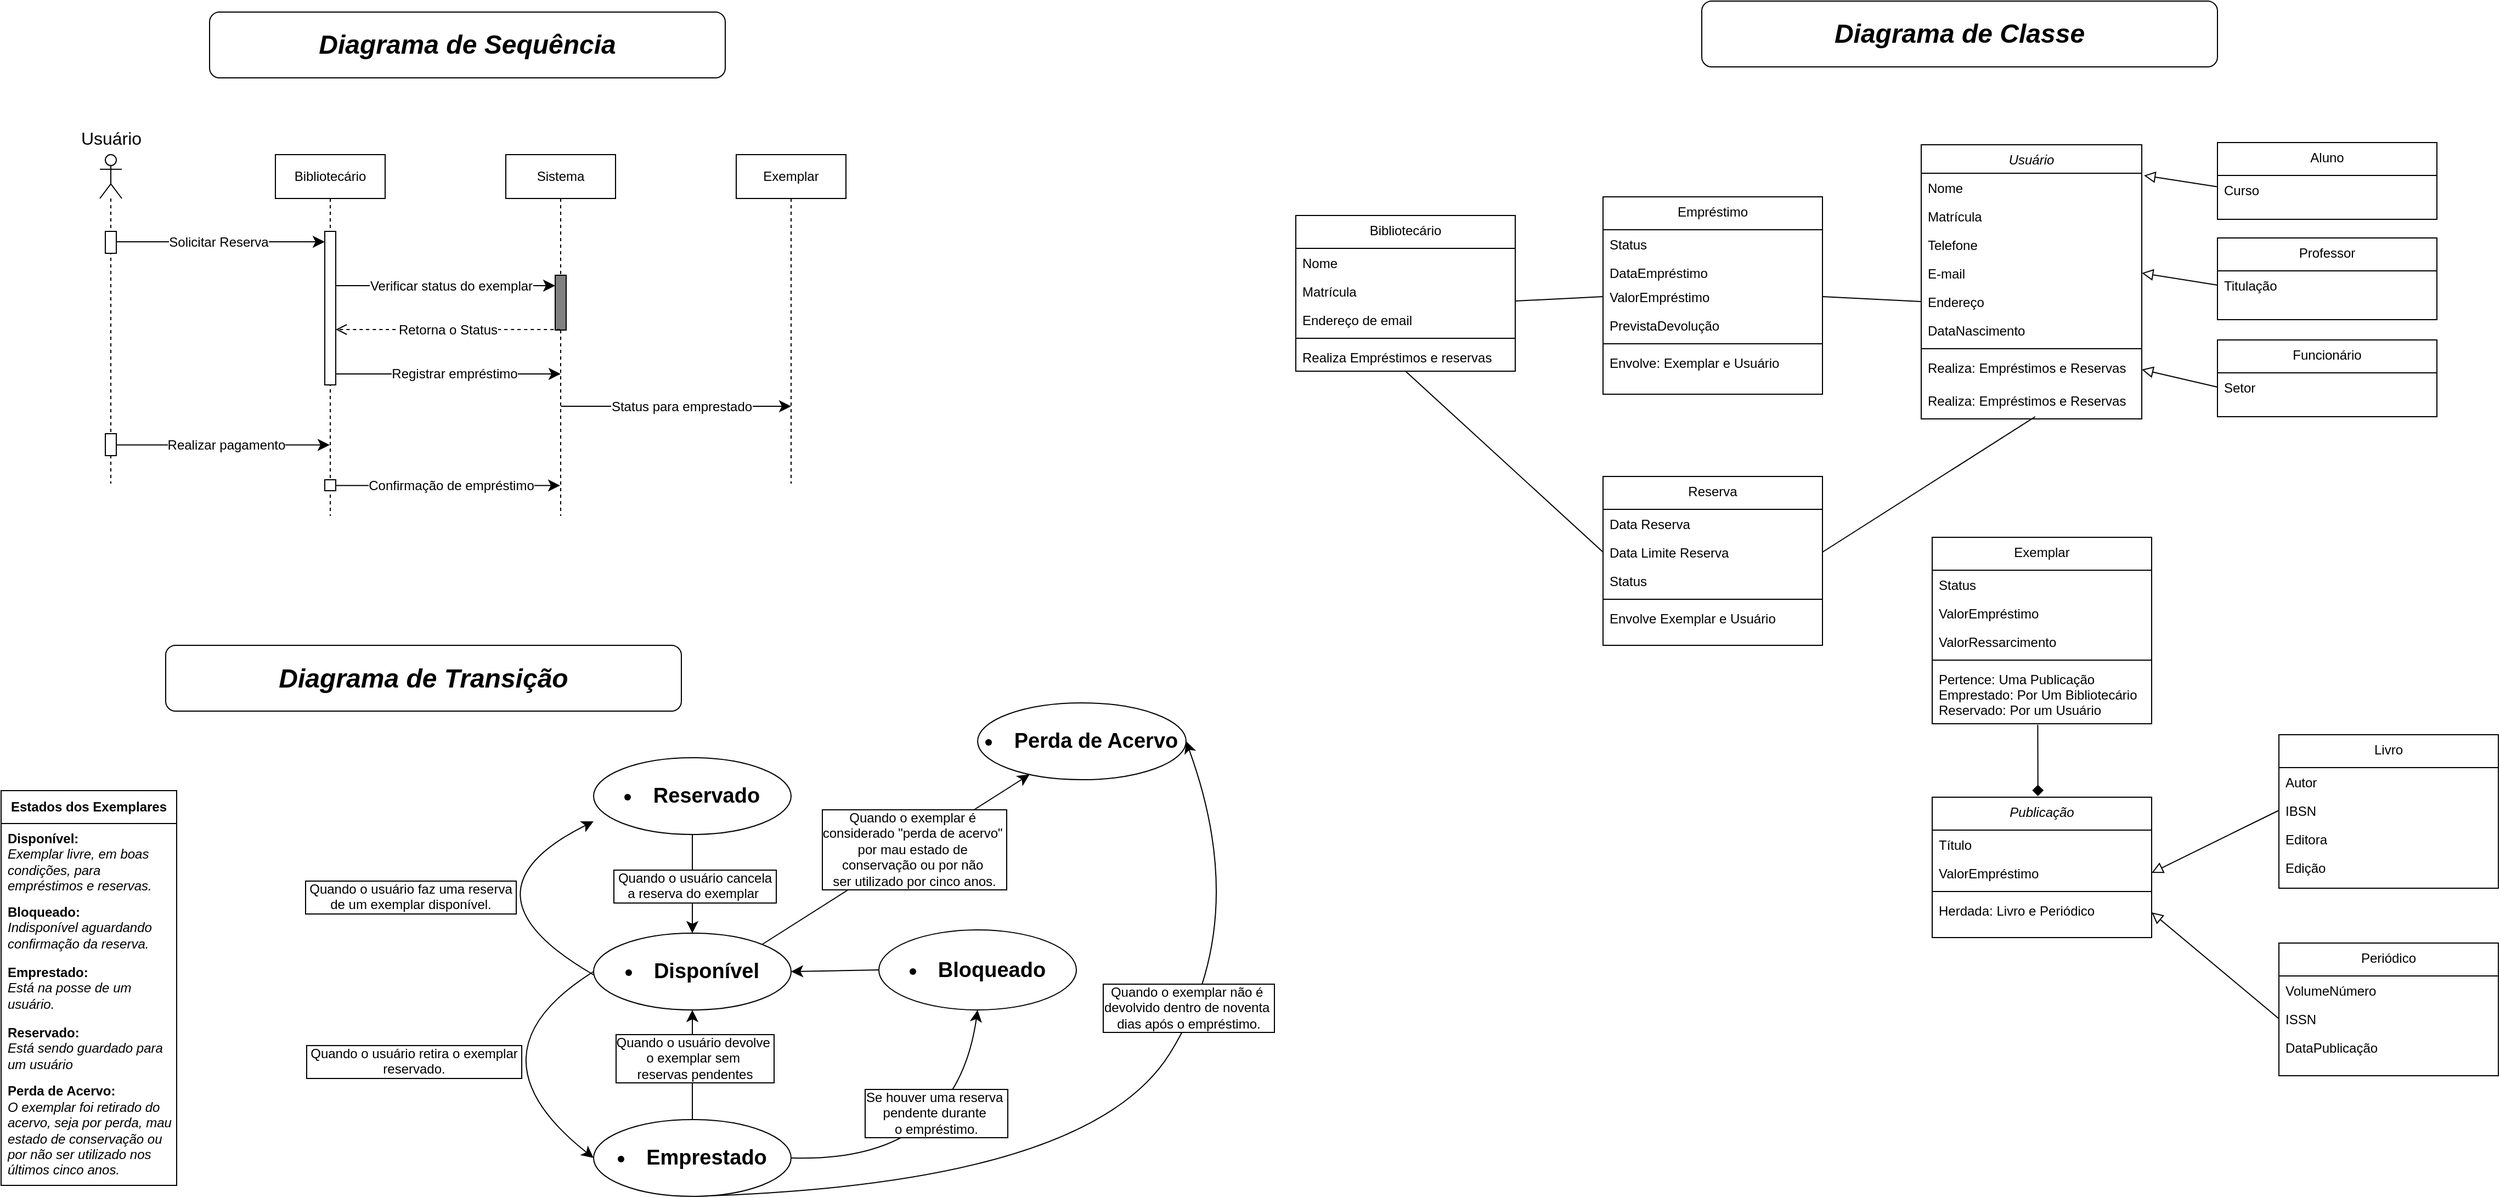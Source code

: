 <mxfile version="24.7.14">
  <diagram id="C5RBs43oDa-KdzZeNtuy" name="Page-1">
    <mxGraphModel dx="2849" dy="1834" grid="1" gridSize="10" guides="1" tooltips="1" connect="1" arrows="1" fold="1" page="1" pageScale="1" pageWidth="827" pageHeight="1169" math="0" shadow="0">
      <root>
        <mxCell id="WIyWlLk6GJQsqaUBKTNV-0" />
        <mxCell id="WIyWlLk6GJQsqaUBKTNV-1" parent="WIyWlLk6GJQsqaUBKTNV-0" />
        <mxCell id="MI1urPeyQgYROjRjF3Ka-0" value="Bibliotecário" style="swimlane;fontStyle=0;align=center;verticalAlign=top;childLayout=stackLayout;horizontal=1;startSize=30;horizontalStack=0;resizeParent=1;resizeLast=0;collapsible=1;marginBottom=0;rounded=0;shadow=0;strokeWidth=1;" vertex="1" parent="WIyWlLk6GJQsqaUBKTNV-1">
          <mxGeometry x="1320" y="235.5" width="200" height="142" as="geometry">
            <mxRectangle x="230" y="140" width="160" height="26" as="alternateBounds" />
          </mxGeometry>
        </mxCell>
        <mxCell id="MI1urPeyQgYROjRjF3Ka-1" value="Nome" style="text;align=left;verticalAlign=top;spacingLeft=4;spacingRight=4;overflow=hidden;rotatable=0;points=[[0,0.5],[1,0.5]];portConstraint=eastwest;" vertex="1" parent="MI1urPeyQgYROjRjF3Ka-0">
          <mxGeometry y="30" width="200" height="26" as="geometry" />
        </mxCell>
        <mxCell id="MI1urPeyQgYROjRjF3Ka-2" value="Matrícula" style="text;align=left;verticalAlign=top;spacingLeft=4;spacingRight=4;overflow=hidden;rotatable=0;points=[[0,0.5],[1,0.5]];portConstraint=eastwest;rounded=0;shadow=0;html=0;" vertex="1" parent="MI1urPeyQgYROjRjF3Ka-0">
          <mxGeometry y="56" width="200" height="26" as="geometry" />
        </mxCell>
        <mxCell id="MI1urPeyQgYROjRjF3Ka-3" value="Endereço de email" style="text;align=left;verticalAlign=top;spacingLeft=4;spacingRight=4;overflow=hidden;rotatable=0;points=[[0,0.5],[1,0.5]];portConstraint=eastwest;rounded=0;shadow=0;html=0;" vertex="1" parent="MI1urPeyQgYROjRjF3Ka-0">
          <mxGeometry y="82" width="200" height="26" as="geometry" />
        </mxCell>
        <mxCell id="MI1urPeyQgYROjRjF3Ka-4" value="" style="line;html=1;strokeWidth=1;align=left;verticalAlign=middle;spacingTop=-1;spacingLeft=3;spacingRight=3;rotatable=0;labelPosition=right;points=[];portConstraint=eastwest;" vertex="1" parent="MI1urPeyQgYROjRjF3Ka-0">
          <mxGeometry y="108" width="200" height="8" as="geometry" />
        </mxCell>
        <mxCell id="MI1urPeyQgYROjRjF3Ka-5" value="Realiza Empréstimos e reservas " style="text;align=left;verticalAlign=top;spacingLeft=4;spacingRight=4;overflow=hidden;rotatable=0;points=[[0,0.5],[1,0.5]];portConstraint=eastwest;" vertex="1" parent="MI1urPeyQgYROjRjF3Ka-0">
          <mxGeometry y="116" width="200" height="26" as="geometry" />
        </mxCell>
        <mxCell id="MI1urPeyQgYROjRjF3Ka-92" style="edgeStyle=none;curved=1;rounded=0;orthogonalLoop=1;jettySize=auto;html=1;entryX=0.482;entryY=-0.008;entryDx=0;entryDy=0;fontSize=12;startSize=8;endSize=8;endArrow=diamond;endFill=1;exitX=0.481;exitY=1.019;exitDx=0;exitDy=0;exitPerimeter=0;entryPerimeter=0;" edge="1" parent="WIyWlLk6GJQsqaUBKTNV-1" source="MI1urPeyQgYROjRjF3Ka-11" target="MI1urPeyQgYROjRjF3Ka-18">
          <mxGeometry relative="1" as="geometry">
            <mxPoint x="2006" y="709" as="sourcePoint" />
            <mxPoint x="1995" y="766" as="targetPoint" />
          </mxGeometry>
        </mxCell>
        <mxCell id="MI1urPeyQgYROjRjF3Ka-6" value="Exemplar" style="swimlane;fontStyle=0;align=center;verticalAlign=top;childLayout=stackLayout;horizontal=1;startSize=30;horizontalStack=0;resizeParent=1;resizeLast=0;collapsible=1;marginBottom=0;rounded=0;shadow=0;strokeWidth=1;" vertex="1" parent="WIyWlLk6GJQsqaUBKTNV-1">
          <mxGeometry x="1900" y="529" width="200" height="170" as="geometry">
            <mxRectangle x="230" y="140" width="160" height="26" as="alternateBounds" />
          </mxGeometry>
        </mxCell>
        <mxCell id="MI1urPeyQgYROjRjF3Ka-7" value="Status" style="text;align=left;verticalAlign=top;spacingLeft=4;spacingRight=4;overflow=hidden;rotatable=0;points=[[0,0.5],[1,0.5]];portConstraint=eastwest;" vertex="1" parent="MI1urPeyQgYROjRjF3Ka-6">
          <mxGeometry y="30" width="200" height="26" as="geometry" />
        </mxCell>
        <mxCell id="MI1urPeyQgYROjRjF3Ka-8" value="ValorEmpréstimo" style="text;align=left;verticalAlign=top;spacingLeft=4;spacingRight=4;overflow=hidden;rotatable=0;points=[[0,0.5],[1,0.5]];portConstraint=eastwest;rounded=0;shadow=0;html=0;" vertex="1" parent="MI1urPeyQgYROjRjF3Ka-6">
          <mxGeometry y="56" width="200" height="26" as="geometry" />
        </mxCell>
        <mxCell id="MI1urPeyQgYROjRjF3Ka-9" value="ValorRessarcimento" style="text;align=left;verticalAlign=top;spacingLeft=4;spacingRight=4;overflow=hidden;rotatable=0;points=[[0,0.5],[1,0.5]];portConstraint=eastwest;rounded=0;shadow=0;html=0;" vertex="1" parent="MI1urPeyQgYROjRjF3Ka-6">
          <mxGeometry y="82" width="200" height="26" as="geometry" />
        </mxCell>
        <mxCell id="MI1urPeyQgYROjRjF3Ka-10" value="" style="line;html=1;strokeWidth=1;align=left;verticalAlign=middle;spacingTop=-1;spacingLeft=3;spacingRight=3;rotatable=0;labelPosition=right;points=[];portConstraint=eastwest;" vertex="1" parent="MI1urPeyQgYROjRjF3Ka-6">
          <mxGeometry y="108" width="200" height="8" as="geometry" />
        </mxCell>
        <mxCell id="MI1urPeyQgYROjRjF3Ka-11" value="Pertence: Uma Publicação&#xa;Emprestado: Por Um Bibliotecário&#xa;Reservado: Por um Usuário" style="text;align=left;verticalAlign=top;spacingLeft=4;spacingRight=4;overflow=hidden;rotatable=0;points=[[0,0.5],[1,0.5]];portConstraint=eastwest;" vertex="1" parent="MI1urPeyQgYROjRjF3Ka-6">
          <mxGeometry y="116" width="200" height="54" as="geometry" />
        </mxCell>
        <mxCell id="MI1urPeyQgYROjRjF3Ka-18" value="Publicação" style="swimlane;fontStyle=2;align=center;verticalAlign=top;childLayout=stackLayout;horizontal=1;startSize=30;horizontalStack=0;resizeParent=1;resizeLast=0;collapsible=1;marginBottom=0;rounded=0;shadow=0;strokeWidth=1;" vertex="1" parent="WIyWlLk6GJQsqaUBKTNV-1">
          <mxGeometry x="1900" y="766" width="200" height="128" as="geometry">
            <mxRectangle x="560" y="492" width="160" height="26" as="alternateBounds" />
          </mxGeometry>
        </mxCell>
        <mxCell id="MI1urPeyQgYROjRjF3Ka-19" value="Título" style="text;align=left;verticalAlign=top;spacingLeft=4;spacingRight=4;overflow=hidden;rotatable=0;points=[[0,0.5],[1,0.5]];portConstraint=eastwest;" vertex="1" parent="MI1urPeyQgYROjRjF3Ka-18">
          <mxGeometry y="30" width="200" height="26" as="geometry" />
        </mxCell>
        <mxCell id="MI1urPeyQgYROjRjF3Ka-20" value="ValorEmpréstimo" style="text;align=left;verticalAlign=top;spacingLeft=4;spacingRight=4;overflow=hidden;rotatable=0;points=[[0,0.5],[1,0.5]];portConstraint=eastwest;rounded=0;shadow=0;html=0;" vertex="1" parent="MI1urPeyQgYROjRjF3Ka-18">
          <mxGeometry y="56" width="200" height="26" as="geometry" />
        </mxCell>
        <mxCell id="MI1urPeyQgYROjRjF3Ka-22" value="" style="line;html=1;strokeWidth=1;align=left;verticalAlign=middle;spacingTop=-1;spacingLeft=3;spacingRight=3;rotatable=0;labelPosition=right;points=[];portConstraint=eastwest;" vertex="1" parent="MI1urPeyQgYROjRjF3Ka-18">
          <mxGeometry y="82" width="200" height="8" as="geometry" />
        </mxCell>
        <mxCell id="MI1urPeyQgYROjRjF3Ka-23" value="Herdada: Livro e Periódico" style="text;align=left;verticalAlign=top;spacingLeft=4;spacingRight=4;overflow=hidden;rotatable=0;points=[[0,0.5],[1,0.5]];portConstraint=eastwest;" vertex="1" parent="MI1urPeyQgYROjRjF3Ka-18">
          <mxGeometry y="90" width="200" height="30" as="geometry" />
        </mxCell>
        <mxCell id="MI1urPeyQgYROjRjF3Ka-24" value="Livro" style="swimlane;fontStyle=0;align=center;verticalAlign=top;childLayout=stackLayout;horizontal=1;startSize=30;horizontalStack=0;resizeParent=1;resizeLast=0;collapsible=1;marginBottom=0;rounded=0;shadow=0;strokeWidth=1;" vertex="1" parent="WIyWlLk6GJQsqaUBKTNV-1">
          <mxGeometry x="2216" y="709" width="200" height="140" as="geometry">
            <mxRectangle x="560" y="492" width="160" height="26" as="alternateBounds" />
          </mxGeometry>
        </mxCell>
        <mxCell id="MI1urPeyQgYROjRjF3Ka-25" value="Autor" style="text;align=left;verticalAlign=top;spacingLeft=4;spacingRight=4;overflow=hidden;rotatable=0;points=[[0,0.5],[1,0.5]];portConstraint=eastwest;" vertex="1" parent="MI1urPeyQgYROjRjF3Ka-24">
          <mxGeometry y="30" width="200" height="26" as="geometry" />
        </mxCell>
        <mxCell id="MI1urPeyQgYROjRjF3Ka-26" value="IBSN" style="text;align=left;verticalAlign=top;spacingLeft=4;spacingRight=4;overflow=hidden;rotatable=0;points=[[0,0.5],[1,0.5]];portConstraint=eastwest;rounded=0;shadow=0;html=0;" vertex="1" parent="MI1urPeyQgYROjRjF3Ka-24">
          <mxGeometry y="56" width="200" height="26" as="geometry" />
        </mxCell>
        <mxCell id="MI1urPeyQgYROjRjF3Ka-29" value="Editora" style="text;align=left;verticalAlign=top;spacingLeft=4;spacingRight=4;overflow=hidden;rotatable=0;points=[[0,0.5],[1,0.5]];portConstraint=eastwest;rounded=0;shadow=0;html=0;" vertex="1" parent="MI1urPeyQgYROjRjF3Ka-24">
          <mxGeometry y="82" width="200" height="26" as="geometry" />
        </mxCell>
        <mxCell id="MI1urPeyQgYROjRjF3Ka-30" value="Edição" style="text;align=left;verticalAlign=top;spacingLeft=4;spacingRight=4;overflow=hidden;rotatable=0;points=[[0,0.5],[1,0.5]];portConstraint=eastwest;rounded=0;shadow=0;html=0;" vertex="1" parent="MI1urPeyQgYROjRjF3Ka-24">
          <mxGeometry y="108" width="200" height="26" as="geometry" />
        </mxCell>
        <mxCell id="MI1urPeyQgYROjRjF3Ka-31" value="Periódico" style="swimlane;fontStyle=0;align=center;verticalAlign=top;childLayout=stackLayout;horizontal=1;startSize=30;horizontalStack=0;resizeParent=1;resizeLast=0;collapsible=1;marginBottom=0;rounded=0;shadow=0;strokeWidth=1;" vertex="1" parent="WIyWlLk6GJQsqaUBKTNV-1">
          <mxGeometry x="2216" y="899" width="200" height="121" as="geometry">
            <mxRectangle x="560" y="492" width="160" height="26" as="alternateBounds" />
          </mxGeometry>
        </mxCell>
        <mxCell id="MI1urPeyQgYROjRjF3Ka-32" value="VolumeNúmero" style="text;align=left;verticalAlign=top;spacingLeft=4;spacingRight=4;overflow=hidden;rotatable=0;points=[[0,0.5],[1,0.5]];portConstraint=eastwest;" vertex="1" parent="MI1urPeyQgYROjRjF3Ka-31">
          <mxGeometry y="30" width="200" height="26" as="geometry" />
        </mxCell>
        <mxCell id="MI1urPeyQgYROjRjF3Ka-33" value="ISSN" style="text;align=left;verticalAlign=top;spacingLeft=4;spacingRight=4;overflow=hidden;rotatable=0;points=[[0,0.5],[1,0.5]];portConstraint=eastwest;rounded=0;shadow=0;html=0;" vertex="1" parent="MI1urPeyQgYROjRjF3Ka-31">
          <mxGeometry y="56" width="200" height="26" as="geometry" />
        </mxCell>
        <mxCell id="MI1urPeyQgYROjRjF3Ka-34" value="DataPublicação" style="text;align=left;verticalAlign=top;spacingLeft=4;spacingRight=4;overflow=hidden;rotatable=0;points=[[0,0.5],[1,0.5]];portConstraint=eastwest;rounded=0;shadow=0;html=0;" vertex="1" parent="MI1urPeyQgYROjRjF3Ka-31">
          <mxGeometry y="82" width="200" height="26" as="geometry" />
        </mxCell>
        <mxCell id="MI1urPeyQgYROjRjF3Ka-36" value="Usuário" style="swimlane;fontStyle=2;align=center;verticalAlign=top;childLayout=stackLayout;horizontal=1;startSize=26;horizontalStack=0;resizeParent=1;resizeLast=0;collapsible=1;marginBottom=0;rounded=0;shadow=0;strokeWidth=1;" vertex="1" parent="WIyWlLk6GJQsqaUBKTNV-1">
          <mxGeometry x="1890" y="171" width="201" height="250" as="geometry">
            <mxRectangle x="230" y="140" width="160" height="26" as="alternateBounds" />
          </mxGeometry>
        </mxCell>
        <mxCell id="MI1urPeyQgYROjRjF3Ka-37" value="Nome" style="text;align=left;verticalAlign=top;spacingLeft=4;spacingRight=4;overflow=hidden;rotatable=0;points=[[0,0.5],[1,0.5]];portConstraint=eastwest;" vertex="1" parent="MI1urPeyQgYROjRjF3Ka-36">
          <mxGeometry y="26" width="201" height="26" as="geometry" />
        </mxCell>
        <mxCell id="MI1urPeyQgYROjRjF3Ka-38" value="Matrícula" style="text;align=left;verticalAlign=top;spacingLeft=4;spacingRight=4;overflow=hidden;rotatable=0;points=[[0,0.5],[1,0.5]];portConstraint=eastwest;rounded=0;shadow=0;html=0;" vertex="1" parent="MI1urPeyQgYROjRjF3Ka-36">
          <mxGeometry y="52" width="201" height="26" as="geometry" />
        </mxCell>
        <mxCell id="MI1urPeyQgYROjRjF3Ka-39" value="Telefone" style="text;align=left;verticalAlign=top;spacingLeft=4;spacingRight=4;overflow=hidden;rotatable=0;points=[[0,0.5],[1,0.5]];portConstraint=eastwest;rounded=0;shadow=0;html=0;" vertex="1" parent="MI1urPeyQgYROjRjF3Ka-36">
          <mxGeometry y="78" width="201" height="26" as="geometry" />
        </mxCell>
        <mxCell id="MI1urPeyQgYROjRjF3Ka-43" value="E-mail" style="text;align=left;verticalAlign=top;spacingLeft=4;spacingRight=4;overflow=hidden;rotatable=0;points=[[0,0.5],[1,0.5]];portConstraint=eastwest;rounded=0;shadow=0;html=0;" vertex="1" parent="MI1urPeyQgYROjRjF3Ka-36">
          <mxGeometry y="104" width="201" height="26" as="geometry" />
        </mxCell>
        <mxCell id="MI1urPeyQgYROjRjF3Ka-44" value="Endereço" style="text;align=left;verticalAlign=top;spacingLeft=4;spacingRight=4;overflow=hidden;rotatable=0;points=[[0,0.5],[1,0.5]];portConstraint=eastwest;rounded=0;shadow=0;html=0;" vertex="1" parent="MI1urPeyQgYROjRjF3Ka-36">
          <mxGeometry y="130" width="201" height="26" as="geometry" />
        </mxCell>
        <mxCell id="MI1urPeyQgYROjRjF3Ka-45" value="DataNascimento" style="text;align=left;verticalAlign=top;spacingLeft=4;spacingRight=4;overflow=hidden;rotatable=0;points=[[0,0.5],[1,0.5]];portConstraint=eastwest;rounded=0;shadow=0;html=0;" vertex="1" parent="MI1urPeyQgYROjRjF3Ka-36">
          <mxGeometry y="156" width="201" height="26" as="geometry" />
        </mxCell>
        <mxCell id="MI1urPeyQgYROjRjF3Ka-40" value="" style="line;html=1;strokeWidth=1;align=left;verticalAlign=middle;spacingTop=-1;spacingLeft=3;spacingRight=3;rotatable=0;labelPosition=right;points=[];portConstraint=eastwest;" vertex="1" parent="MI1urPeyQgYROjRjF3Ka-36">
          <mxGeometry y="182" width="201" height="8" as="geometry" />
        </mxCell>
        <mxCell id="MI1urPeyQgYROjRjF3Ka-41" value="Realiza: Empréstimos e Reservas" style="text;align=left;verticalAlign=top;spacingLeft=4;spacingRight=4;overflow=hidden;rotatable=0;points=[[0,0.5],[1,0.5]];portConstraint=eastwest;" vertex="1" parent="MI1urPeyQgYROjRjF3Ka-36">
          <mxGeometry y="190" width="201" height="30" as="geometry" />
        </mxCell>
        <mxCell id="MI1urPeyQgYROjRjF3Ka-95" value="Realiza: Empréstimos e Reservas" style="text;align=left;verticalAlign=top;spacingLeft=4;spacingRight=4;overflow=hidden;rotatable=0;points=[[0,0.5],[1,0.5]];portConstraint=eastwest;" vertex="1" parent="MI1urPeyQgYROjRjF3Ka-36">
          <mxGeometry y="220" width="201" height="30" as="geometry" />
        </mxCell>
        <mxCell id="MI1urPeyQgYROjRjF3Ka-46" value="Aluno" style="swimlane;fontStyle=0;align=center;verticalAlign=top;childLayout=stackLayout;horizontal=1;startSize=30;horizontalStack=0;resizeParent=1;resizeLast=0;collapsible=1;marginBottom=0;rounded=0;shadow=0;strokeWidth=1;" vertex="1" parent="WIyWlLk6GJQsqaUBKTNV-1">
          <mxGeometry x="2160" y="169" width="200" height="70" as="geometry">
            <mxRectangle x="560" y="492" width="160" height="26" as="alternateBounds" />
          </mxGeometry>
        </mxCell>
        <mxCell id="MI1urPeyQgYROjRjF3Ka-47" value="Curso" style="text;align=left;verticalAlign=top;spacingLeft=4;spacingRight=4;overflow=hidden;rotatable=0;points=[[0,0.5],[1,0.5]];portConstraint=eastwest;" vertex="1" parent="MI1urPeyQgYROjRjF3Ka-46">
          <mxGeometry y="30" width="200" height="26" as="geometry" />
        </mxCell>
        <mxCell id="MI1urPeyQgYROjRjF3Ka-50" value="Professor" style="swimlane;fontStyle=0;align=center;verticalAlign=top;childLayout=stackLayout;horizontal=1;startSize=30;horizontalStack=0;resizeParent=1;resizeLast=0;collapsible=1;marginBottom=0;rounded=0;shadow=0;strokeWidth=1;" vertex="1" parent="WIyWlLk6GJQsqaUBKTNV-1">
          <mxGeometry x="2160" y="256" width="200" height="74.5" as="geometry">
            <mxRectangle x="560" y="492" width="160" height="26" as="alternateBounds" />
          </mxGeometry>
        </mxCell>
        <mxCell id="MI1urPeyQgYROjRjF3Ka-51" value="Titulação" style="text;align=left;verticalAlign=top;spacingLeft=4;spacingRight=4;overflow=hidden;rotatable=0;points=[[0,0.5],[1,0.5]];portConstraint=eastwest;" vertex="1" parent="MI1urPeyQgYROjRjF3Ka-50">
          <mxGeometry y="30" width="200" height="26" as="geometry" />
        </mxCell>
        <mxCell id="MI1urPeyQgYROjRjF3Ka-54" value="Funcionário" style="swimlane;fontStyle=0;align=center;verticalAlign=top;childLayout=stackLayout;horizontal=1;startSize=30;horizontalStack=0;resizeParent=1;resizeLast=0;collapsible=1;marginBottom=0;rounded=0;shadow=0;strokeWidth=1;" vertex="1" parent="WIyWlLk6GJQsqaUBKTNV-1">
          <mxGeometry x="2160" y="349" width="200" height="70" as="geometry">
            <mxRectangle x="620" y="260" width="160" height="26" as="alternateBounds" />
          </mxGeometry>
        </mxCell>
        <mxCell id="MI1urPeyQgYROjRjF3Ka-55" value="Setor" style="text;align=left;verticalAlign=top;spacingLeft=4;spacingRight=4;overflow=hidden;rotatable=0;points=[[0,0.5],[1,0.5]];portConstraint=eastwest;" vertex="1" parent="MI1urPeyQgYROjRjF3Ka-54">
          <mxGeometry y="30" width="200" height="26" as="geometry" />
        </mxCell>
        <mxCell id="MI1urPeyQgYROjRjF3Ka-83" style="edgeStyle=none;curved=1;rounded=0;orthogonalLoop=1;jettySize=auto;html=1;entryX=0;entryY=0.5;entryDx=0;entryDy=0;fontSize=12;startSize=8;endSize=8;endArrow=none;endFill=0;exitX=1;exitY=0.5;exitDx=0;exitDy=0;" edge="1" parent="WIyWlLk6GJQsqaUBKTNV-1" source="MI1urPeyQgYROjRjF3Ka-62" target="MI1urPeyQgYROjRjF3Ka-44">
          <mxGeometry relative="1" as="geometry" />
        </mxCell>
        <mxCell id="MI1urPeyQgYROjRjF3Ka-59" value="Empréstimo" style="swimlane;fontStyle=0;align=center;verticalAlign=top;childLayout=stackLayout;horizontal=1;startSize=30;horizontalStack=0;resizeParent=1;resizeLast=0;collapsible=1;marginBottom=0;rounded=0;shadow=0;strokeWidth=1;" vertex="1" parent="WIyWlLk6GJQsqaUBKTNV-1">
          <mxGeometry x="1600" y="218.5" width="200" height="180" as="geometry">
            <mxRectangle x="230" y="140" width="160" height="26" as="alternateBounds" />
          </mxGeometry>
        </mxCell>
        <mxCell id="MI1urPeyQgYROjRjF3Ka-60" value="Status" style="text;align=left;verticalAlign=top;spacingLeft=4;spacingRight=4;overflow=hidden;rotatable=0;points=[[0,0.5],[1,0.5]];portConstraint=eastwest;" vertex="1" parent="MI1urPeyQgYROjRjF3Ka-59">
          <mxGeometry y="30" width="200" height="26" as="geometry" />
        </mxCell>
        <mxCell id="MI1urPeyQgYROjRjF3Ka-61" value="DataEmpréstimo" style="text;align=left;verticalAlign=top;spacingLeft=4;spacingRight=4;overflow=hidden;rotatable=0;points=[[0,0.5],[1,0.5]];portConstraint=eastwest;rounded=0;shadow=0;html=0;" vertex="1" parent="MI1urPeyQgYROjRjF3Ka-59">
          <mxGeometry y="56" width="200" height="22" as="geometry" />
        </mxCell>
        <mxCell id="MI1urPeyQgYROjRjF3Ka-62" value="ValorEmpréstimo" style="text;align=left;verticalAlign=top;spacingLeft=4;spacingRight=4;overflow=hidden;rotatable=0;points=[[0,0.5],[1,0.5]];portConstraint=eastwest;rounded=0;shadow=0;html=0;" vertex="1" parent="MI1urPeyQgYROjRjF3Ka-59">
          <mxGeometry y="78" width="200" height="26" as="geometry" />
        </mxCell>
        <mxCell id="MI1urPeyQgYROjRjF3Ka-65" value="PrevistaDevolução" style="text;align=left;verticalAlign=top;spacingLeft=4;spacingRight=4;overflow=hidden;rotatable=0;points=[[0,0.5],[1,0.5]];portConstraint=eastwest;rounded=0;shadow=0;html=0;" vertex="1" parent="MI1urPeyQgYROjRjF3Ka-59">
          <mxGeometry y="104" width="200" height="26" as="geometry" />
        </mxCell>
        <mxCell id="MI1urPeyQgYROjRjF3Ka-63" value="" style="line;html=1;strokeWidth=1;align=left;verticalAlign=middle;spacingTop=-1;spacingLeft=3;spacingRight=3;rotatable=0;labelPosition=right;points=[];portConstraint=eastwest;" vertex="1" parent="MI1urPeyQgYROjRjF3Ka-59">
          <mxGeometry y="130" width="200" height="8" as="geometry" />
        </mxCell>
        <mxCell id="MI1urPeyQgYROjRjF3Ka-64" value="Envolve: Exemplar e Usuário" style="text;align=left;verticalAlign=top;spacingLeft=4;spacingRight=4;overflow=hidden;rotatable=0;points=[[0,0.5],[1,0.5]];portConstraint=eastwest;" vertex="1" parent="MI1urPeyQgYROjRjF3Ka-59">
          <mxGeometry y="138" width="200" height="38" as="geometry" />
        </mxCell>
        <mxCell id="MI1urPeyQgYROjRjF3Ka-66" value="Reserva" style="swimlane;fontStyle=0;align=center;verticalAlign=top;childLayout=stackLayout;horizontal=1;startSize=30;horizontalStack=0;resizeParent=1;resizeLast=0;collapsible=1;marginBottom=0;rounded=0;shadow=0;strokeWidth=1;" vertex="1" parent="WIyWlLk6GJQsqaUBKTNV-1">
          <mxGeometry x="1600" y="473.5" width="200" height="154" as="geometry">
            <mxRectangle x="230" y="140" width="160" height="26" as="alternateBounds" />
          </mxGeometry>
        </mxCell>
        <mxCell id="MI1urPeyQgYROjRjF3Ka-67" value="Data Reserva" style="text;align=left;verticalAlign=top;spacingLeft=4;spacingRight=4;overflow=hidden;rotatable=0;points=[[0,0.5],[1,0.5]];portConstraint=eastwest;" vertex="1" parent="MI1urPeyQgYROjRjF3Ka-66">
          <mxGeometry y="30" width="200" height="26" as="geometry" />
        </mxCell>
        <mxCell id="MI1urPeyQgYROjRjF3Ka-68" value="Data Limite Reserva" style="text;align=left;verticalAlign=top;spacingLeft=4;spacingRight=4;overflow=hidden;rotatable=0;points=[[0,0.5],[1,0.5]];portConstraint=eastwest;rounded=0;shadow=0;html=0;" vertex="1" parent="MI1urPeyQgYROjRjF3Ka-66">
          <mxGeometry y="56" width="200" height="26" as="geometry" />
        </mxCell>
        <mxCell id="MI1urPeyQgYROjRjF3Ka-69" value="Status" style="text;align=left;verticalAlign=top;spacingLeft=4;spacingRight=4;overflow=hidden;rotatable=0;points=[[0,0.5],[1,0.5]];portConstraint=eastwest;rounded=0;shadow=0;html=0;" vertex="1" parent="MI1urPeyQgYROjRjF3Ka-66">
          <mxGeometry y="82" width="200" height="26" as="geometry" />
        </mxCell>
        <mxCell id="MI1urPeyQgYROjRjF3Ka-71" value="" style="line;html=1;strokeWidth=1;align=left;verticalAlign=middle;spacingTop=-1;spacingLeft=3;spacingRight=3;rotatable=0;labelPosition=right;points=[];portConstraint=eastwest;" vertex="1" parent="MI1urPeyQgYROjRjF3Ka-66">
          <mxGeometry y="108" width="200" height="8" as="geometry" />
        </mxCell>
        <mxCell id="MI1urPeyQgYROjRjF3Ka-72" value="Envolve Exemplar e Usuário" style="text;align=left;verticalAlign=top;spacingLeft=4;spacingRight=4;overflow=hidden;rotatable=0;points=[[0,0.5],[1,0.5]];portConstraint=eastwest;" vertex="1" parent="MI1urPeyQgYROjRjF3Ka-66">
          <mxGeometry y="116" width="200" height="38" as="geometry" />
        </mxCell>
        <mxCell id="MI1urPeyQgYROjRjF3Ka-79" style="edgeStyle=none;curved=1;rounded=0;orthogonalLoop=1;jettySize=auto;html=1;exitX=0;exitY=0.5;exitDx=0;exitDy=0;fontSize=12;startSize=8;endSize=8;endArrow=block;endFill=0;entryX=1;entryY=0.5;entryDx=0;entryDy=0;" edge="1" parent="WIyWlLk6GJQsqaUBKTNV-1" source="MI1urPeyQgYROjRjF3Ka-55" target="MI1urPeyQgYROjRjF3Ka-41">
          <mxGeometry relative="1" as="geometry">
            <mxPoint x="2150" y="406.5" as="targetPoint" />
          </mxGeometry>
        </mxCell>
        <mxCell id="MI1urPeyQgYROjRjF3Ka-80" style="edgeStyle=none;curved=1;rounded=0;orthogonalLoop=1;jettySize=auto;html=1;exitX=0;exitY=0.5;exitDx=0;exitDy=0;fontSize=12;startSize=8;endSize=8;entryX=1;entryY=0.5;entryDx=0;entryDy=0;endArrow=block;endFill=0;" edge="1" parent="WIyWlLk6GJQsqaUBKTNV-1" source="MI1urPeyQgYROjRjF3Ka-51" target="MI1urPeyQgYROjRjF3Ka-43">
          <mxGeometry relative="1" as="geometry">
            <mxPoint x="2140" y="312.685" as="targetPoint" />
            <Array as="points" />
          </mxGeometry>
        </mxCell>
        <mxCell id="MI1urPeyQgYROjRjF3Ka-81" style="edgeStyle=none;curved=1;rounded=0;orthogonalLoop=1;jettySize=auto;html=1;exitX=-0.003;exitY=0.395;exitDx=0;exitDy=0;fontSize=12;startSize=8;endSize=8;exitPerimeter=0;entryX=1.01;entryY=0.077;entryDx=0;entryDy=0;entryPerimeter=0;endArrow=block;endFill=0;" edge="1" parent="WIyWlLk6GJQsqaUBKTNV-1" source="MI1urPeyQgYROjRjF3Ka-47" target="MI1urPeyQgYROjRjF3Ka-37">
          <mxGeometry relative="1" as="geometry">
            <mxPoint x="2101" y="303.5" as="targetPoint" />
            <mxPoint x="2171" y="216.5" as="sourcePoint" />
          </mxGeometry>
        </mxCell>
        <mxCell id="MI1urPeyQgYROjRjF3Ka-89" value="" style="endArrow=none;html=1;rounded=0;fontSize=12;startSize=8;endSize=8;curved=1;exitX=0.5;exitY=1;exitDx=0;exitDy=0;entryX=0;entryY=0.5;entryDx=0;entryDy=0;" edge="1" parent="WIyWlLk6GJQsqaUBKTNV-1" source="MI1urPeyQgYROjRjF3Ka-0" target="MI1urPeyQgYROjRjF3Ka-68">
          <mxGeometry width="50" height="50" relative="1" as="geometry">
            <mxPoint x="1360" y="353.5" as="sourcePoint" />
            <mxPoint x="1360" y="613.5" as="targetPoint" />
          </mxGeometry>
        </mxCell>
        <mxCell id="MI1urPeyQgYROjRjF3Ka-93" style="edgeStyle=none;curved=1;rounded=0;orthogonalLoop=1;jettySize=auto;html=1;exitX=0;exitY=0.5;exitDx=0;exitDy=0;entryX=1;entryY=0.5;entryDx=0;entryDy=0;fontSize=12;startSize=8;endSize=8;endArrow=block;endFill=0;" edge="1" parent="WIyWlLk6GJQsqaUBKTNV-1" source="MI1urPeyQgYROjRjF3Ka-33" target="MI1urPeyQgYROjRjF3Ka-23">
          <mxGeometry relative="1" as="geometry" />
        </mxCell>
        <mxCell id="MI1urPeyQgYROjRjF3Ka-94" style="edgeStyle=none;curved=1;rounded=0;orthogonalLoop=1;jettySize=auto;html=1;exitX=0;exitY=0.5;exitDx=0;exitDy=0;entryX=1;entryY=0.5;entryDx=0;entryDy=0;fontSize=12;startSize=8;endSize=8;endArrow=block;endFill=0;" edge="1" parent="WIyWlLk6GJQsqaUBKTNV-1" source="MI1urPeyQgYROjRjF3Ka-26" target="MI1urPeyQgYROjRjF3Ka-20">
          <mxGeometry relative="1" as="geometry" />
        </mxCell>
        <mxCell id="MI1urPeyQgYROjRjF3Ka-96" style="edgeStyle=none;curved=1;rounded=0;orthogonalLoop=1;jettySize=auto;html=1;exitX=0.75;exitY=0;exitDx=0;exitDy=0;fontSize=12;startSize=8;endSize=8;" edge="1" parent="WIyWlLk6GJQsqaUBKTNV-1" source="MI1urPeyQgYROjRjF3Ka-0" target="MI1urPeyQgYROjRjF3Ka-0">
          <mxGeometry relative="1" as="geometry" />
        </mxCell>
        <mxCell id="MI1urPeyQgYROjRjF3Ka-104" style="edgeStyle=none;curved=1;rounded=0;orthogonalLoop=1;jettySize=auto;html=1;exitX=0;exitY=0.5;exitDx=0;exitDy=0;entryX=1;entryY=0.846;entryDx=0;entryDy=0;entryPerimeter=0;fontSize=12;startSize=8;endSize=8;endArrow=none;endFill=0;" edge="1" parent="WIyWlLk6GJQsqaUBKTNV-1" source="MI1urPeyQgYROjRjF3Ka-62" target="MI1urPeyQgYROjRjF3Ka-2">
          <mxGeometry relative="1" as="geometry" />
        </mxCell>
        <mxCell id="MI1urPeyQgYROjRjF3Ka-105" style="edgeStyle=none;curved=1;rounded=0;orthogonalLoop=1;jettySize=auto;html=1;exitX=1;exitY=0.5;exitDx=0;exitDy=0;entryX=0.517;entryY=0.933;entryDx=0;entryDy=0;entryPerimeter=0;fontSize=12;startSize=8;endSize=8;endArrow=none;endFill=0;" edge="1" parent="WIyWlLk6GJQsqaUBKTNV-1" source="MI1urPeyQgYROjRjF3Ka-68" target="MI1urPeyQgYROjRjF3Ka-95">
          <mxGeometry relative="1" as="geometry" />
        </mxCell>
        <mxCell id="MI1urPeyQgYROjRjF3Ka-112" style="edgeStyle=none;curved=1;rounded=0;orthogonalLoop=1;jettySize=auto;html=1;exitX=0;exitY=0.5;exitDx=0;exitDy=0;entryX=0;entryY=0.5;entryDx=0;entryDy=0;fontSize=12;startSize=8;endSize=8;" edge="1" parent="WIyWlLk6GJQsqaUBKTNV-1" source="MI1urPeyQgYROjRjF3Ka-107" target="MI1urPeyQgYROjRjF3Ka-109">
          <mxGeometry relative="1" as="geometry">
            <Array as="points">
              <mxPoint x="560" y="1000" />
            </Array>
          </mxGeometry>
        </mxCell>
        <mxCell id="MI1urPeyQgYROjRjF3Ka-116" style="edgeStyle=none;curved=1;rounded=0;orthogonalLoop=1;jettySize=auto;html=1;exitX=0;exitY=0.5;exitDx=0;exitDy=0;entryX=0;entryY=0.5;entryDx=0;entryDy=0;fontSize=12;startSize=8;endSize=8;" edge="1" parent="WIyWlLk6GJQsqaUBKTNV-1">
          <mxGeometry relative="1" as="geometry">
            <mxPoint x="680.0" y="928" as="sourcePoint" />
            <mxPoint x="680.0" y="788" as="targetPoint" />
            <Array as="points">
              <mxPoint x="550" y="853" />
            </Array>
          </mxGeometry>
        </mxCell>
        <mxCell id="MI1urPeyQgYROjRjF3Ka-130" value="&amp;nbsp;Quando o usuário faz uma reserva&amp;nbsp;&lt;br&gt;de um exemplar disponível." style="edgeLabel;html=1;align=center;verticalAlign=top;resizable=0;points=[];fontSize=12;rotation=0;labelBorderColor=default;textShadow=0;spacing=5;spacingTop=2;spacingLeft=4;" vertex="1" connectable="0" parent="MI1urPeyQgYROjRjF3Ka-116">
          <mxGeometry relative="1" as="geometry">
            <mxPoint x="-41" y="-24" as="offset" />
          </mxGeometry>
        </mxCell>
        <mxCell id="MI1urPeyQgYROjRjF3Ka-129" style="edgeStyle=none;curved=1;rounded=0;orthogonalLoop=1;jettySize=auto;html=1;exitX=1;exitY=0;exitDx=0;exitDy=0;fontSize=12;startSize=8;endSize=8;" edge="1" parent="WIyWlLk6GJQsqaUBKTNV-1" source="MI1urPeyQgYROjRjF3Ka-107" target="MI1urPeyQgYROjRjF3Ka-128">
          <mxGeometry relative="1" as="geometry" />
        </mxCell>
        <mxCell id="MI1urPeyQgYROjRjF3Ka-107" value="&lt;li style=&quot;text-align: left; font-size: 19px;&quot;&gt;&lt;strong&gt;&lt;font style=&quot;font-size: 19px;&quot;&gt;Disponível&lt;br&gt;&lt;/font&gt;&lt;/strong&gt;&lt;/li&gt;" style="ellipse;whiteSpace=wrap;html=1;" vertex="1" parent="WIyWlLk6GJQsqaUBKTNV-1">
          <mxGeometry x="680" y="890" width="180" height="70" as="geometry" />
        </mxCell>
        <mxCell id="MI1urPeyQgYROjRjF3Ka-118" style="edgeStyle=none;curved=1;rounded=0;orthogonalLoop=1;jettySize=auto;html=1;exitX=0.5;exitY=1;exitDx=0;exitDy=0;entryX=0.5;entryY=0;entryDx=0;entryDy=0;fontSize=12;startSize=8;endSize=8;" edge="1" parent="WIyWlLk6GJQsqaUBKTNV-1" source="MI1urPeyQgYROjRjF3Ka-108" target="MI1urPeyQgYROjRjF3Ka-107">
          <mxGeometry relative="1" as="geometry" />
        </mxCell>
        <mxCell id="MI1urPeyQgYROjRjF3Ka-108" value="&lt;li style=&quot;text-align: left; font-size: 19px;&quot;&gt;&lt;strong style=&quot;background-color: initial;&quot;&gt;Reservad&lt;/strong&gt;&lt;strong style=&quot;background-color: initial;&quot;&gt;o&lt;/strong&gt;&lt;/li&gt;" style="ellipse;whiteSpace=wrap;html=1;" vertex="1" parent="WIyWlLk6GJQsqaUBKTNV-1">
          <mxGeometry x="680" y="730" width="180" height="70" as="geometry" />
        </mxCell>
        <mxCell id="MI1urPeyQgYROjRjF3Ka-119" style="edgeStyle=none;curved=1;rounded=0;orthogonalLoop=1;jettySize=auto;html=1;exitX=0.5;exitY=0;exitDx=0;exitDy=0;entryX=0.5;entryY=1;entryDx=0;entryDy=0;fontSize=12;startSize=8;endSize=8;" edge="1" parent="WIyWlLk6GJQsqaUBKTNV-1" source="MI1urPeyQgYROjRjF3Ka-109" target="MI1urPeyQgYROjRjF3Ka-107">
          <mxGeometry relative="1" as="geometry" />
        </mxCell>
        <mxCell id="MI1urPeyQgYROjRjF3Ka-121" style="edgeStyle=none;curved=1;rounded=0;orthogonalLoop=1;jettySize=auto;html=1;exitX=1;exitY=0.5;exitDx=0;exitDy=0;entryX=0.5;entryY=1;entryDx=0;entryDy=0;fontSize=12;startSize=8;endSize=8;" edge="1" parent="WIyWlLk6GJQsqaUBKTNV-1" source="MI1urPeyQgYROjRjF3Ka-109" target="MI1urPeyQgYROjRjF3Ka-110">
          <mxGeometry relative="1" as="geometry">
            <Array as="points">
              <mxPoint x="1010" y="1100" />
            </Array>
          </mxGeometry>
        </mxCell>
        <mxCell id="MI1urPeyQgYROjRjF3Ka-137" style="edgeStyle=none;curved=1;rounded=0;orthogonalLoop=1;jettySize=auto;html=1;exitX=0.5;exitY=1;exitDx=0;exitDy=0;entryX=1;entryY=0.5;entryDx=0;entryDy=0;fontSize=12;startSize=8;endSize=8;" edge="1" parent="WIyWlLk6GJQsqaUBKTNV-1" source="MI1urPeyQgYROjRjF3Ka-109" target="MI1urPeyQgYROjRjF3Ka-128">
          <mxGeometry relative="1" as="geometry">
            <Array as="points">
              <mxPoint x="1130" y="1120" />
              <mxPoint x="1280" y="880" />
            </Array>
          </mxGeometry>
        </mxCell>
        <mxCell id="MI1urPeyQgYROjRjF3Ka-109" value="&lt;li style=&quot;text-align: left; font-size: 19px;&quot;&gt;&lt;strong style=&quot;background-color: initial;&quot;&gt;Emprestado&lt;/strong&gt;&lt;/li&gt;" style="ellipse;whiteSpace=wrap;html=1;" vertex="1" parent="WIyWlLk6GJQsqaUBKTNV-1">
          <mxGeometry x="680" y="1060" width="180" height="70" as="geometry" />
        </mxCell>
        <mxCell id="MI1urPeyQgYROjRjF3Ka-120" style="edgeStyle=none;curved=1;rounded=0;orthogonalLoop=1;jettySize=auto;html=1;exitX=0;exitY=0.5;exitDx=0;exitDy=0;entryX=1;entryY=0.5;entryDx=0;entryDy=0;fontSize=12;startSize=8;endSize=8;" edge="1" parent="WIyWlLk6GJQsqaUBKTNV-1" source="MI1urPeyQgYROjRjF3Ka-110" target="MI1urPeyQgYROjRjF3Ka-107">
          <mxGeometry relative="1" as="geometry" />
        </mxCell>
        <mxCell id="MI1urPeyQgYROjRjF3Ka-110" value="&lt;li style=&quot;text-align: left; font-size: 19px;&quot;&gt;&lt;strong style=&quot;background-color: initial;&quot;&gt;Bloqueado&lt;/strong&gt;&lt;/li&gt;" style="ellipse;whiteSpace=wrap;html=1;" vertex="1" parent="WIyWlLk6GJQsqaUBKTNV-1">
          <mxGeometry x="940" y="887" width="180" height="73" as="geometry" />
        </mxCell>
        <mxCell id="MI1urPeyQgYROjRjF3Ka-122" value="&lt;b&gt;Estados dos Exemplares&lt;/b&gt;" style="swimlane;fontStyle=0;childLayout=stackLayout;horizontal=1;startSize=30;horizontalStack=0;resizeParent=1;resizeParentMax=0;resizeLast=0;collapsible=1;marginBottom=0;whiteSpace=wrap;html=1;" vertex="1" parent="WIyWlLk6GJQsqaUBKTNV-1">
          <mxGeometry x="140" y="760" width="160" height="360" as="geometry" />
        </mxCell>
        <mxCell id="MI1urPeyQgYROjRjF3Ka-123" value="&lt;b style=&quot;&quot;&gt;Disponível: &lt;/b&gt;&lt;br&gt;&lt;i style=&quot;&quot;&gt;Exemplar livre, em boas condições, para empréstimos e reservas.&lt;/i&gt;" style="text;strokeColor=none;fillColor=none;align=left;verticalAlign=middle;spacingLeft=4;spacingRight=4;overflow=hidden;points=[[0,0.5],[1,0.5]];portConstraint=eastwest;rotatable=0;whiteSpace=wrap;html=1;" vertex="1" parent="MI1urPeyQgYROjRjF3Ka-122">
          <mxGeometry y="30" width="160" height="70" as="geometry" />
        </mxCell>
        <mxCell id="MI1urPeyQgYROjRjF3Ka-126" value="&lt;b style=&quot;&quot;&gt;Bloqueado:&lt;/b&gt;&lt;br&gt;&lt;i style=&quot;&quot;&gt;Indisponível aguardando confirmação da reserva.&lt;/i&gt;" style="text;strokeColor=none;fillColor=none;align=left;verticalAlign=middle;spacingLeft=4;spacingRight=4;overflow=hidden;points=[[0,0.5],[1,0.5]];portConstraint=eastwest;rotatable=0;whiteSpace=wrap;html=1;" vertex="1" parent="MI1urPeyQgYROjRjF3Ka-122">
          <mxGeometry y="100" width="160" height="50" as="geometry" />
        </mxCell>
        <mxCell id="MI1urPeyQgYROjRjF3Ka-124" value="&lt;b style=&quot;&quot;&gt;Emprestado:&lt;/b&gt;&lt;br&gt;&lt;i style=&quot;&quot;&gt;Está na posse de um usuário.&lt;/i&gt;" style="text;strokeColor=none;fillColor=none;align=left;verticalAlign=middle;spacingLeft=4;spacingRight=4;overflow=hidden;points=[[0,0.5],[1,0.5]];portConstraint=eastwest;rotatable=0;whiteSpace=wrap;html=1;" vertex="1" parent="MI1urPeyQgYROjRjF3Ka-122">
          <mxGeometry y="150" width="160" height="60" as="geometry" />
        </mxCell>
        <mxCell id="MI1urPeyQgYROjRjF3Ka-127" value="&lt;b&gt;Reservado:&lt;/b&gt;&lt;br&gt;&lt;i&gt;Está sendo guardado para um usuário&lt;/i&gt;" style="text;strokeColor=none;fillColor=none;align=left;verticalAlign=middle;spacingLeft=4;spacingRight=4;overflow=hidden;points=[[0,0.5],[1,0.5]];portConstraint=eastwest;rotatable=0;whiteSpace=wrap;html=1;" vertex="1" parent="MI1urPeyQgYROjRjF3Ka-122">
          <mxGeometry y="210" width="160" height="50" as="geometry" />
        </mxCell>
        <mxCell id="MI1urPeyQgYROjRjF3Ka-125" value="&lt;b&gt;Perda de Acervo:&lt;/b&gt;&lt;div&gt;&lt;span style=&quot;background-color: initial;&quot;&gt;&lt;i&gt;O exemplar foi retirado do acervo, seja por perda, mau estado de conservação ou por não ser utilizado nos últimos cinco anos.&lt;/i&gt;&lt;/span&gt;&lt;/div&gt;" style="text;strokeColor=none;fillColor=none;align=left;verticalAlign=middle;spacingLeft=4;spacingRight=4;overflow=hidden;points=[[0,0.5],[1,0.5]];portConstraint=eastwest;rotatable=0;whiteSpace=wrap;html=1;" vertex="1" parent="MI1urPeyQgYROjRjF3Ka-122">
          <mxGeometry y="260" width="160" height="100" as="geometry" />
        </mxCell>
        <mxCell id="MI1urPeyQgYROjRjF3Ka-128" value="&lt;li style=&quot;text-align: left; font-size: 19px;&quot;&gt;&lt;strong style=&quot;background-color: initial;&quot;&gt;Perda de Acervo&lt;/strong&gt;&lt;/li&gt;" style="ellipse;whiteSpace=wrap;html=1;" vertex="1" parent="WIyWlLk6GJQsqaUBKTNV-1">
          <mxGeometry x="1030" y="680" width="190" height="70" as="geometry" />
        </mxCell>
        <mxCell id="MI1urPeyQgYROjRjF3Ka-131" value="&amp;nbsp;Quando o usuário retira o exemplar&amp;nbsp;&lt;br&gt;reservado." style="edgeLabel;html=1;align=center;verticalAlign=top;resizable=0;points=[];fontSize=12;rotation=0;labelBorderColor=default;textShadow=0;spacing=5;spacingTop=2;spacingLeft=4;" vertex="1" connectable="0" parent="WIyWlLk6GJQsqaUBKTNV-1">
          <mxGeometry x="513.998" y="980.001" as="geometry" />
        </mxCell>
        <mxCell id="MI1urPeyQgYROjRjF3Ka-132" value="Quando o usuário devolve&amp;nbsp;&lt;div&gt;o exemplar&amp;nbsp;sem&amp;nbsp;&lt;/div&gt;&lt;div&gt;reservas pendentes&lt;/div&gt;" style="edgeLabel;html=1;align=center;verticalAlign=top;resizable=0;points=[];fontSize=12;rotation=0;labelBorderColor=default;textShadow=0;spacing=5;spacingTop=2;spacingLeft=4;" vertex="1" connectable="0" parent="WIyWlLk6GJQsqaUBKTNV-1">
          <mxGeometry x="769.998" y="970.001" as="geometry" />
        </mxCell>
        <mxCell id="MI1urPeyQgYROjRjF3Ka-133" value="&amp;nbsp;Quando o usuário cancela&amp;nbsp;&lt;div&gt;a reserva do exemplar&amp;nbsp;&lt;br&gt;&lt;/div&gt;" style="edgeLabel;html=1;align=center;verticalAlign=top;resizable=0;points=[];fontSize=12;rotation=0;labelBorderColor=default;textShadow=0;spacing=5;spacingTop=2;spacingLeft=4;" vertex="1" connectable="0" parent="WIyWlLk6GJQsqaUBKTNV-1">
          <mxGeometry x="769.998" y="820.001" as="geometry" />
        </mxCell>
        <mxCell id="MI1urPeyQgYROjRjF3Ka-135" value="Se houver uma reserva&amp;nbsp;&lt;div&gt;pendente durante&amp;nbsp;&lt;/div&gt;&lt;div&gt;o empréstimo.&lt;br&gt;&lt;/div&gt;" style="edgeLabel;html=1;align=center;verticalAlign=top;resizable=0;points=[];fontSize=12;rotation=0;labelBorderColor=default;textShadow=0;spacing=5;spacingTop=2;spacingLeft=4;" vertex="1" connectable="0" parent="WIyWlLk6GJQsqaUBKTNV-1">
          <mxGeometry x="989.998" y="1020.001" as="geometry" />
        </mxCell>
        <mxCell id="MI1urPeyQgYROjRjF3Ka-136" value="&lt;div&gt;Quando o exemplar é&amp;nbsp;&lt;/div&gt;&lt;div&gt;considerado &quot;perda de acervo&quot;&amp;nbsp;&lt;/div&gt;&lt;div&gt;por mau estado de&amp;nbsp;&lt;/div&gt;&lt;div&gt;conservação ou por não&amp;nbsp;&lt;/div&gt;&lt;div&gt;ser utilizado por cinco anos.&lt;/div&gt;" style="edgeLabel;html=1;align=center;verticalAlign=top;resizable=0;points=[];fontSize=12;rotation=0;labelBorderColor=default;textShadow=0;spacing=5;spacingTop=2;spacingLeft=4;" vertex="1" connectable="0" parent="WIyWlLk6GJQsqaUBKTNV-1">
          <mxGeometry x="969.998" y="765.001" as="geometry" />
        </mxCell>
        <mxCell id="MI1urPeyQgYROjRjF3Ka-138" value="&lt;div&gt;Quando o exemplar não é&amp;nbsp;&lt;/div&gt;&lt;div&gt;devolvido dentro de noventa&amp;nbsp;&lt;/div&gt;&lt;div&gt;dias após o empréstimo.&lt;/div&gt;" style="edgeLabel;html=1;align=center;verticalAlign=top;resizable=0;points=[];fontSize=12;rotation=0;labelBorderColor=default;textShadow=0;spacing=5;spacingTop=2;spacingLeft=4;" vertex="1" connectable="0" parent="WIyWlLk6GJQsqaUBKTNV-1">
          <mxGeometry x="1219.998" y="923.501" as="geometry" />
        </mxCell>
        <mxCell id="MI1urPeyQgYROjRjF3Ka-141" value="Bibliotecário" style="shape=umlLifeline;perimeter=lifelinePerimeter;whiteSpace=wrap;html=1;container=1;dropTarget=0;collapsible=0;recursiveResize=0;outlineConnect=0;portConstraint=eastwest;newEdgeStyle={&quot;curved&quot;:0,&quot;rounded&quot;:0};" vertex="1" parent="WIyWlLk6GJQsqaUBKTNV-1">
          <mxGeometry x="390" y="180" width="100" height="329.5" as="geometry" />
        </mxCell>
        <mxCell id="MI1urPeyQgYROjRjF3Ka-185" value="" style="html=1;points=[[0,0,0,0,5],[0,1,0,0,-5],[1,0,0,0,5],[1,1,0,0,-5]];perimeter=orthogonalPerimeter;outlineConnect=0;targetShapes=umlLifeline;portConstraint=eastwest;newEdgeStyle={&quot;curved&quot;:0,&quot;rounded&quot;:0};" vertex="1" parent="MI1urPeyQgYROjRjF3Ka-141">
          <mxGeometry x="45" y="70" width="10" height="140" as="geometry" />
        </mxCell>
        <mxCell id="MI1urPeyQgYROjRjF3Ka-142" value="Sistema" style="shape=umlLifeline;perimeter=lifelinePerimeter;whiteSpace=wrap;html=1;container=1;dropTarget=0;collapsible=0;recursiveResize=0;outlineConnect=0;portConstraint=eastwest;newEdgeStyle={&quot;edgeStyle&quot;:&quot;elbowEdgeStyle&quot;,&quot;elbow&quot;:&quot;vertical&quot;,&quot;curved&quot;:0,&quot;rounded&quot;:0};" vertex="1" parent="WIyWlLk6GJQsqaUBKTNV-1">
          <mxGeometry x="600" y="180" width="100" height="329.5" as="geometry" />
        </mxCell>
        <mxCell id="MI1urPeyQgYROjRjF3Ka-184" value="" style="html=1;points=[[0,0,0,0,5],[0,1,0,0,-5],[1,0,0,0,5],[1,1,0,0,-5]];perimeter=orthogonalPerimeter;outlineConnect=0;targetShapes=umlLifeline;portConstraint=eastwest;newEdgeStyle={&quot;curved&quot;:0,&quot;rounded&quot;:0};fillColor=#808080;" vertex="1" parent="MI1urPeyQgYROjRjF3Ka-142">
          <mxGeometry x="45" y="110" width="10" height="50" as="geometry" />
        </mxCell>
        <mxCell id="MI1urPeyQgYROjRjF3Ka-143" value="Exemplar" style="shape=umlLifeline;perimeter=lifelinePerimeter;whiteSpace=wrap;html=1;container=1;dropTarget=0;collapsible=0;recursiveResize=0;outlineConnect=0;portConstraint=eastwest;newEdgeStyle={&quot;edgeStyle&quot;:&quot;elbowEdgeStyle&quot;,&quot;elbow&quot;:&quot;vertical&quot;,&quot;curved&quot;:0,&quot;rounded&quot;:0};" vertex="1" parent="WIyWlLk6GJQsqaUBKTNV-1">
          <mxGeometry x="810" y="180" width="100" height="300" as="geometry" />
        </mxCell>
        <mxCell id="MI1urPeyQgYROjRjF3Ka-144" value="" style="endArrow=classic;html=1;rounded=0;fontSize=12;startSize=8;endSize=8;curved=1;" edge="1" parent="WIyWlLk6GJQsqaUBKTNV-1" target="MI1urPeyQgYROjRjF3Ka-185">
          <mxGeometry relative="1" as="geometry">
            <mxPoint x="239.887" y="259.5" as="sourcePoint" />
            <mxPoint x="440.21" y="259.5" as="targetPoint" />
          </mxGeometry>
        </mxCell>
        <mxCell id="MI1urPeyQgYROjRjF3Ka-145" value="Solicitar Reserva" style="edgeLabel;resizable=0;html=1;fontSize=12;;align=center;verticalAlign=middle;" connectable="0" vertex="1" parent="MI1urPeyQgYROjRjF3Ka-144">
          <mxGeometry relative="1" as="geometry">
            <mxPoint as="offset" />
          </mxGeometry>
        </mxCell>
        <mxCell id="MI1urPeyQgYROjRjF3Ka-146" value="" style="endArrow=classic;html=1;rounded=0;fontSize=12;startSize=8;endSize=8;curved=1;" edge="1" parent="WIyWlLk6GJQsqaUBKTNV-1" source="MI1urPeyQgYROjRjF3Ka-185">
          <mxGeometry relative="1" as="geometry">
            <mxPoint x="445" y="299.5" as="sourcePoint" />
            <mxPoint x="645" y="299.5" as="targetPoint" />
          </mxGeometry>
        </mxCell>
        <mxCell id="MI1urPeyQgYROjRjF3Ka-147" value="Verificar status do exemplar" style="edgeLabel;resizable=0;html=1;fontSize=12;;align=center;verticalAlign=middle;" connectable="0" vertex="1" parent="MI1urPeyQgYROjRjF3Ka-146">
          <mxGeometry relative="1" as="geometry">
            <mxPoint x="5" as="offset" />
          </mxGeometry>
        </mxCell>
        <mxCell id="MI1urPeyQgYROjRjF3Ka-148" value="" style="endArrow=open;html=1;rounded=0;fontSize=12;startSize=8;endSize=8;curved=1;dashed=1;endFill=0;" edge="1" parent="WIyWlLk6GJQsqaUBKTNV-1" target="MI1urPeyQgYROjRjF3Ka-185">
          <mxGeometry relative="1" as="geometry">
            <mxPoint x="649.5" y="339.5" as="sourcePoint" />
            <mxPoint x="450" y="339.5" as="targetPoint" />
          </mxGeometry>
        </mxCell>
        <mxCell id="MI1urPeyQgYROjRjF3Ka-149" value="Retorna o Status" style="edgeLabel;resizable=0;html=1;fontSize=12;;align=center;verticalAlign=middle;" connectable="0" vertex="1" parent="MI1urPeyQgYROjRjF3Ka-148">
          <mxGeometry relative="1" as="geometry" />
        </mxCell>
        <mxCell id="MI1urPeyQgYROjRjF3Ka-151" value="" style="endArrow=classic;html=1;rounded=0;fontSize=12;startSize=8;endSize=8;curved=1;" edge="1" parent="WIyWlLk6GJQsqaUBKTNV-1" source="MI1urPeyQgYROjRjF3Ka-185">
          <mxGeometry relative="1" as="geometry">
            <mxPoint x="450" y="380.5" as="sourcePoint" />
            <mxPoint x="650" y="380" as="targetPoint" />
          </mxGeometry>
        </mxCell>
        <mxCell id="MI1urPeyQgYROjRjF3Ka-152" value="Registrar empréstimo" style="edgeLabel;resizable=0;html=1;fontSize=12;;align=center;verticalAlign=middle;" connectable="0" vertex="1" parent="MI1urPeyQgYROjRjF3Ka-151">
          <mxGeometry relative="1" as="geometry">
            <mxPoint x="5" as="offset" />
          </mxGeometry>
        </mxCell>
        <mxCell id="MI1urPeyQgYROjRjF3Ka-153" value="" style="endArrow=classic;html=1;rounded=0;fontSize=12;startSize=8;endSize=8;curved=1;" edge="1" parent="WIyWlLk6GJQsqaUBKTNV-1">
          <mxGeometry relative="1" as="geometry">
            <mxPoint x="650.167" y="409.5" as="sourcePoint" />
            <mxPoint x="860" y="409.5" as="targetPoint" />
          </mxGeometry>
        </mxCell>
        <mxCell id="MI1urPeyQgYROjRjF3Ka-154" value="Status para emprestado" style="edgeLabel;resizable=0;html=1;fontSize=12;;align=center;verticalAlign=middle;" connectable="0" vertex="1" parent="MI1urPeyQgYROjRjF3Ka-153">
          <mxGeometry relative="1" as="geometry">
            <mxPoint x="5" as="offset" />
          </mxGeometry>
        </mxCell>
        <mxCell id="MI1urPeyQgYROjRjF3Ka-155" value="" style="endArrow=classic;html=1;rounded=0;fontSize=12;startSize=8;endSize=8;curved=1;" edge="1" parent="WIyWlLk6GJQsqaUBKTNV-1" target="MI1urPeyQgYROjRjF3Ka-141">
          <mxGeometry relative="1" as="geometry">
            <mxPoint x="239.887" y="444.75" as="sourcePoint" />
            <mxPoint x="430" y="444.5" as="targetPoint" />
          </mxGeometry>
        </mxCell>
        <mxCell id="MI1urPeyQgYROjRjF3Ka-156" value="Realizar pagamento" style="edgeLabel;resizable=0;html=1;fontSize=12;;align=center;verticalAlign=middle;" connectable="0" vertex="1" parent="MI1urPeyQgYROjRjF3Ka-155">
          <mxGeometry relative="1" as="geometry">
            <mxPoint x="5" as="offset" />
          </mxGeometry>
        </mxCell>
        <mxCell id="MI1urPeyQgYROjRjF3Ka-157" value="" style="endArrow=classic;html=1;rounded=0;fontSize=12;startSize=8;endSize=8;curved=1;" edge="1" parent="WIyWlLk6GJQsqaUBKTNV-1" source="MI1urPeyQgYROjRjF3Ka-141">
          <mxGeometry relative="1" as="geometry">
            <mxPoint x="470" y="479.5" as="sourcePoint" />
            <mxPoint x="649.5" y="481.75" as="targetPoint" />
          </mxGeometry>
        </mxCell>
        <mxCell id="MI1urPeyQgYROjRjF3Ka-158" value="Confirmação de empréstimo" style="edgeLabel;resizable=0;html=1;fontSize=12;;align=center;verticalAlign=middle;" connectable="0" vertex="1" parent="MI1urPeyQgYROjRjF3Ka-157">
          <mxGeometry relative="1" as="geometry">
            <mxPoint x="5" as="offset" />
          </mxGeometry>
        </mxCell>
        <mxCell id="MI1urPeyQgYROjRjF3Ka-159" value="" style="shape=umlLifeline;perimeter=lifelinePerimeter;whiteSpace=wrap;html=1;container=1;dropTarget=0;collapsible=0;recursiveResize=0;outlineConnect=0;portConstraint=eastwest;newEdgeStyle={&quot;curved&quot;:0,&quot;rounded&quot;:0};participant=umlActor;" vertex="1" parent="WIyWlLk6GJQsqaUBKTNV-1">
          <mxGeometry x="230" y="180" width="20" height="300" as="geometry" />
        </mxCell>
        <mxCell id="MI1urPeyQgYROjRjF3Ka-186" value="" style="html=1;points=[[0,0,0,0,5],[0,1,0,0,-5],[1,0,0,0,5],[1,1,0,0,-5]];perimeter=orthogonalPerimeter;outlineConnect=0;targetShapes=umlLifeline;portConstraint=eastwest;newEdgeStyle={&quot;curved&quot;:0,&quot;rounded&quot;:0};" vertex="1" parent="MI1urPeyQgYROjRjF3Ka-159">
          <mxGeometry x="5" y="70" width="10" height="20" as="geometry" />
        </mxCell>
        <mxCell id="MI1urPeyQgYROjRjF3Ka-187" value="" style="html=1;points=[[0,0,0,0,5],[0,1,0,0,-5],[1,0,0,0,5],[1,1,0,0,-5]];perimeter=orthogonalPerimeter;outlineConnect=0;targetShapes=umlLifeline;portConstraint=eastwest;newEdgeStyle={&quot;curved&quot;:0,&quot;rounded&quot;:0};" vertex="1" parent="MI1urPeyQgYROjRjF3Ka-159">
          <mxGeometry x="5" y="254.5" width="10" height="20" as="geometry" />
        </mxCell>
        <mxCell id="MI1urPeyQgYROjRjF3Ka-179" value="Usuário" style="text;html=1;align=center;verticalAlign=middle;resizable=0;points=[];autosize=1;strokeColor=none;fillColor=none;fontSize=16;" vertex="1" parent="WIyWlLk6GJQsqaUBKTNV-1">
          <mxGeometry x="200" y="150" width="80" height="30" as="geometry" />
        </mxCell>
        <mxCell id="MI1urPeyQgYROjRjF3Ka-188" value="" style="html=1;points=[[0,0,0,0,5],[0,1,0,0,-5],[1,0,0,0,5],[1,1,0,0,-5]];perimeter=orthogonalPerimeter;outlineConnect=0;targetShapes=umlLifeline;portConstraint=eastwest;newEdgeStyle={&quot;curved&quot;:0,&quot;rounded&quot;:0};" vertex="1" parent="WIyWlLk6GJQsqaUBKTNV-1">
          <mxGeometry x="435" y="476.5" width="10" height="10" as="geometry" />
        </mxCell>
        <mxCell id="MI1urPeyQgYROjRjF3Ka-191" value="&lt;b&gt;&lt;i style=&quot;font-size: 24px;&quot;&gt;Diagrama de Sequência&lt;/i&gt;&lt;/b&gt;" style="rounded=1;whiteSpace=wrap;html=1;" vertex="1" parent="WIyWlLk6GJQsqaUBKTNV-1">
          <mxGeometry x="330" y="50" width="470" height="60" as="geometry" />
        </mxCell>
        <mxCell id="MI1urPeyQgYROjRjF3Ka-192" value="&lt;b&gt;&lt;i style=&quot;font-size: 24px;&quot;&gt;Diagrama de Transição&lt;/i&gt;&lt;/b&gt;" style="rounded=1;whiteSpace=wrap;html=1;" vertex="1" parent="WIyWlLk6GJQsqaUBKTNV-1">
          <mxGeometry x="290" y="627.5" width="470" height="60" as="geometry" />
        </mxCell>
        <mxCell id="MI1urPeyQgYROjRjF3Ka-193" value="&lt;b&gt;&lt;i style=&quot;font-size: 24px;&quot;&gt;Diagrama de Classe&lt;/i&gt;&lt;/b&gt;" style="rounded=1;whiteSpace=wrap;html=1;" vertex="1" parent="WIyWlLk6GJQsqaUBKTNV-1">
          <mxGeometry x="1690" y="40" width="470" height="60" as="geometry" />
        </mxCell>
      </root>
    </mxGraphModel>
  </diagram>
</mxfile>
